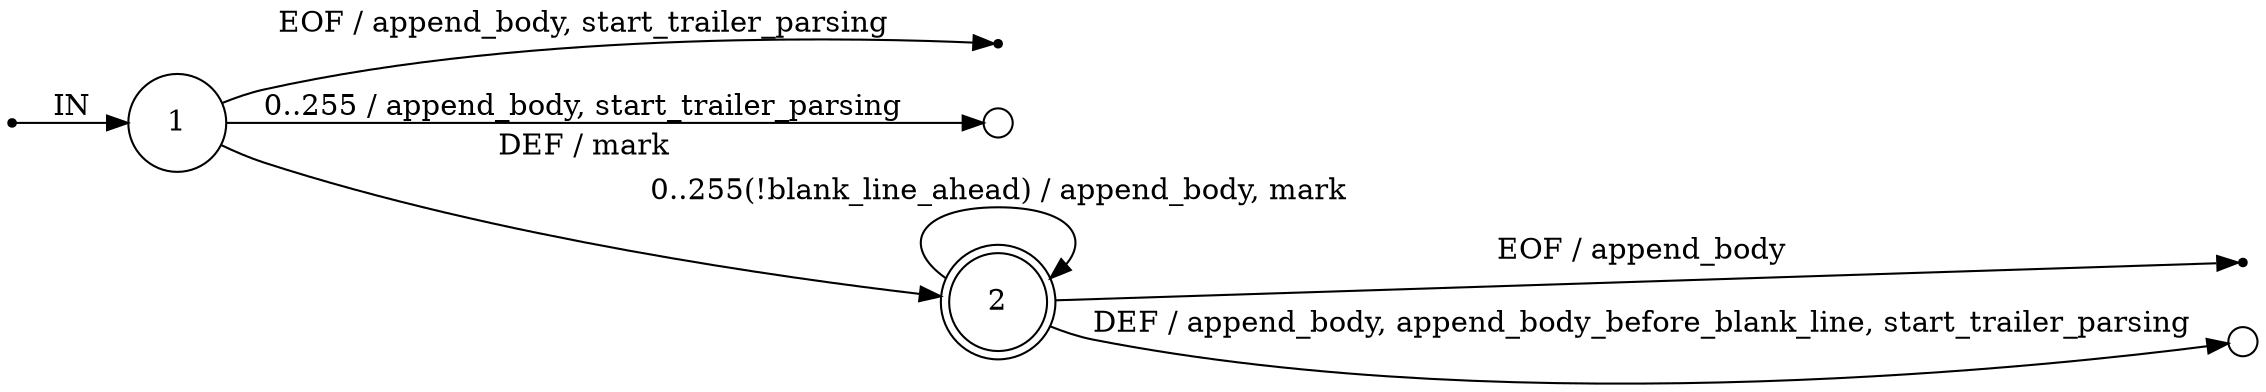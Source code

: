 digraph conventionalcommits {
	rankdir=LR;
	node [ shape = point ];
	ENTRY;
	eof_1;
	eof_2;
	node [ shape = circle, height = 0.2 ];
	err_1 [ label=""];
	err_2 [ label=""];
	node [ fixedsize = true, height = 0.65, shape = doublecircle ];
	2;
	node [ shape = circle ];
	1 -> err_1 [ label = "0..255 / append_body, start_trailer_parsing" ];
	1 -> 2 [ label = "DEF / mark" ];
	2 -> 2 [ label = "0..255(!blank_line_ahead) / append_body, mark" ];
	2 -> err_2 [ label = "DEF / append_body, append_body_before_blank_line, start_trailer_parsing" ];
	ENTRY -> 1 [ label = "IN" ];
	1 -> eof_1 [ label = "EOF / append_body, start_trailer_parsing" ];
	2 -> eof_2 [ label = "EOF / append_body" ];
}
